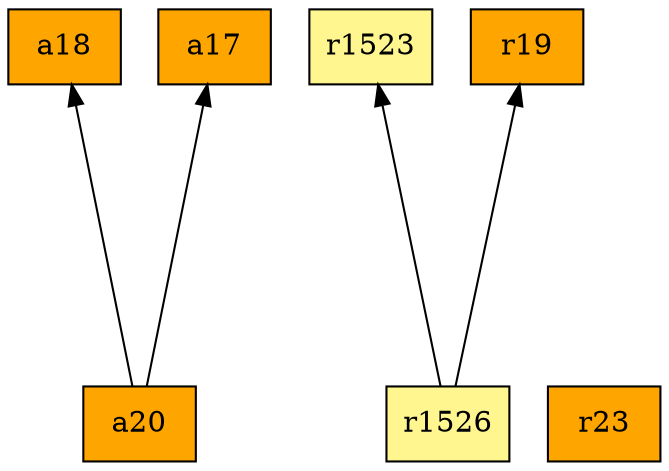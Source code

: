 digraph G {
rankdir=BT;ranksep="2.0";
"a18" [shape=record,fillcolor=orange,style=filled,label="{a18}"];
"r1523" [shape=record,fillcolor=khaki1,style=filled,label="{r1523}"];
"r23" [shape=record,fillcolor=orange,style=filled,label="{r23}"];
"a20" [shape=record,fillcolor=orange,style=filled,label="{a20}"];
"r19" [shape=record,fillcolor=orange,style=filled,label="{r19}"];
"r1526" [shape=record,fillcolor=khaki1,style=filled,label="{r1526}"];
"a17" [shape=record,fillcolor=orange,style=filled,label="{a17}"];
"a20" -> "a18"
"a20" -> "a17"
"r1526" -> "r19"
"r1526" -> "r1523"
}